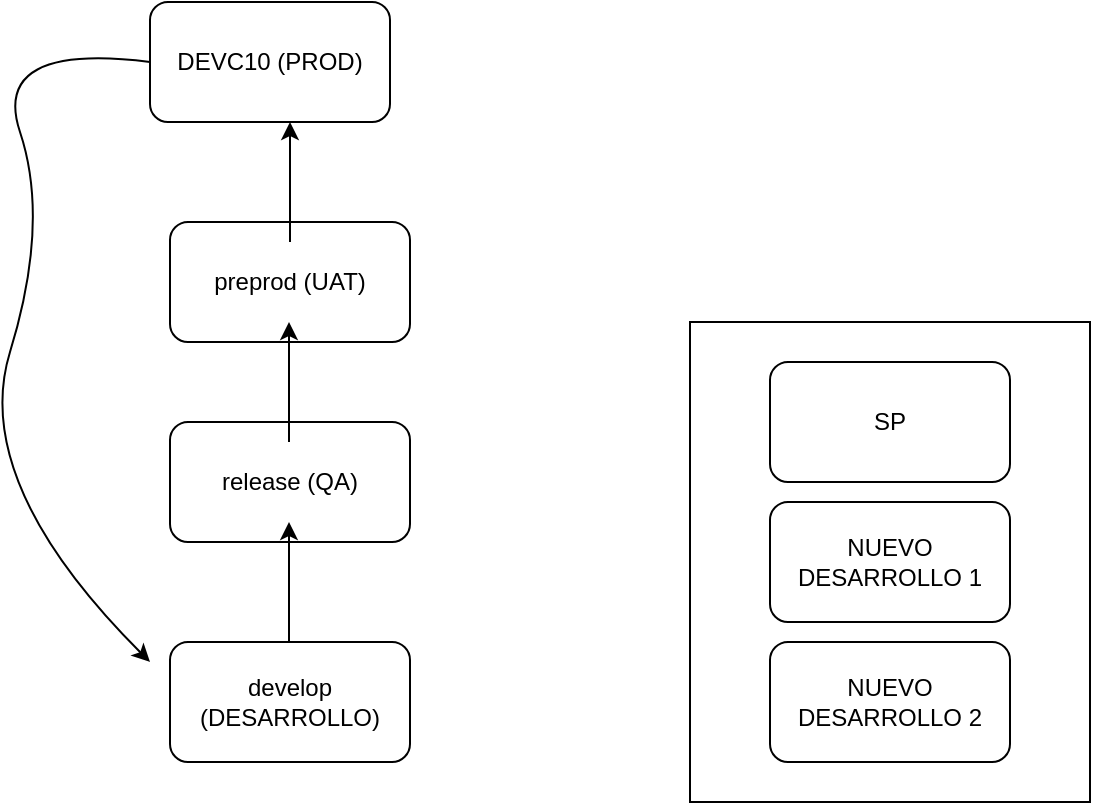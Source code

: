 <mxfile version="20.5.3" type="github"><diagram id="9D-kewwZ9tfZiEbMiO1Q" name="Page-1"><mxGraphModel dx="868" dy="476" grid="1" gridSize="10" guides="1" tooltips="1" connect="1" arrows="1" fold="1" page="1" pageScale="1" pageWidth="850" pageHeight="1100" math="0" shadow="0"><root><mxCell id="0"/><mxCell id="1" parent="0"/><mxCell id="AlktU442rJkphb8lfHZL-14" value="" style="rounded=0;whiteSpace=wrap;html=1;" vertex="1" parent="1"><mxGeometry x="490" y="170" width="200" height="240" as="geometry"/></mxCell><mxCell id="AlktU442rJkphb8lfHZL-1" value="DEVC10 (PROD)" style="rounded=1;whiteSpace=wrap;html=1;" vertex="1" parent="1"><mxGeometry x="220" y="10" width="120" height="60" as="geometry"/></mxCell><mxCell id="AlktU442rJkphb8lfHZL-2" value="develop (DESARROLLO)" style="rounded=1;whiteSpace=wrap;html=1;" vertex="1" parent="1"><mxGeometry x="230" y="330" width="120" height="60" as="geometry"/></mxCell><mxCell id="AlktU442rJkphb8lfHZL-3" value="SP" style="rounded=1;whiteSpace=wrap;html=1;" vertex="1" parent="1"><mxGeometry x="530" y="190" width="120" height="60" as="geometry"/></mxCell><mxCell id="AlktU442rJkphb8lfHZL-4" value="NUEVO DESARROLLO 1" style="rounded=1;whiteSpace=wrap;html=1;" vertex="1" parent="1"><mxGeometry x="530" y="260" width="120" height="60" as="geometry"/></mxCell><mxCell id="AlktU442rJkphb8lfHZL-5" value="NUEVO DESARROLLO 2" style="rounded=1;whiteSpace=wrap;html=1;" vertex="1" parent="1"><mxGeometry x="530" y="330" width="120" height="60" as="geometry"/></mxCell><mxCell id="AlktU442rJkphb8lfHZL-6" value="preprod (UAT)" style="rounded=1;whiteSpace=wrap;html=1;" vertex="1" parent="1"><mxGeometry x="230" y="120" width="120" height="60" as="geometry"/></mxCell><mxCell id="AlktU442rJkphb8lfHZL-7" value="release (QA)" style="rounded=1;whiteSpace=wrap;html=1;" vertex="1" parent="1"><mxGeometry x="230" y="220" width="120" height="60" as="geometry"/></mxCell><mxCell id="AlktU442rJkphb8lfHZL-9" value="" style="endArrow=classic;html=1;rounded=0;" edge="1" parent="1"><mxGeometry width="50" height="50" relative="1" as="geometry"><mxPoint x="289.5" y="330" as="sourcePoint"/><mxPoint x="289.5" y="270" as="targetPoint"/></mxGeometry></mxCell><mxCell id="AlktU442rJkphb8lfHZL-10" value="" style="endArrow=classic;html=1;rounded=0;" edge="1" parent="1"><mxGeometry width="50" height="50" relative="1" as="geometry"><mxPoint x="289.5" y="230" as="sourcePoint"/><mxPoint x="289.5" y="170" as="targetPoint"/></mxGeometry></mxCell><mxCell id="AlktU442rJkphb8lfHZL-11" value="" style="endArrow=classic;html=1;rounded=0;" edge="1" parent="1"><mxGeometry width="50" height="50" relative="1" as="geometry"><mxPoint x="290" y="130" as="sourcePoint"/><mxPoint x="290" y="70" as="targetPoint"/></mxGeometry></mxCell><mxCell id="AlktU442rJkphb8lfHZL-12" value="" style="curved=1;endArrow=classic;html=1;rounded=0;exitX=0;exitY=0.5;exitDx=0;exitDy=0;" edge="1" parent="1" source="AlktU442rJkphb8lfHZL-1"><mxGeometry width="50" height="50" relative="1" as="geometry"><mxPoint x="120" y="120" as="sourcePoint"/><mxPoint x="220" y="340" as="targetPoint"/><Array as="points"><mxPoint x="140" y="30"/><mxPoint x="170" y="120"/><mxPoint x="130" y="250"/></Array></mxGeometry></mxCell></root></mxGraphModel></diagram></mxfile>